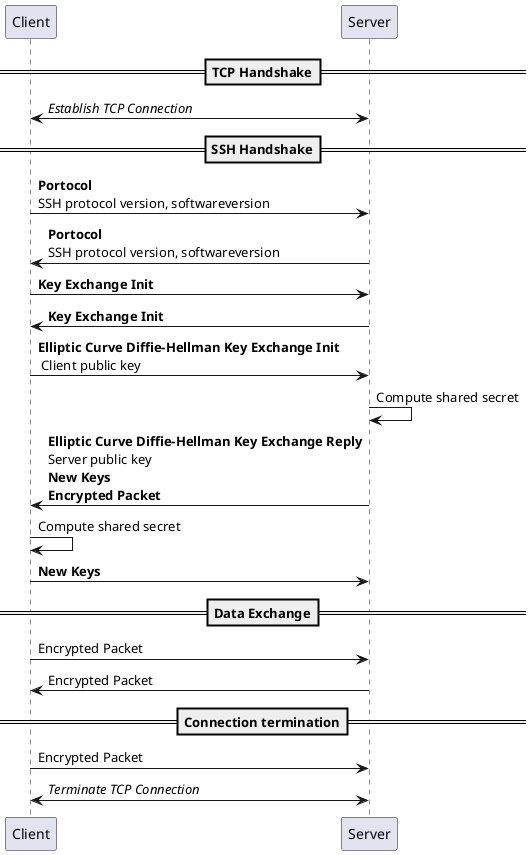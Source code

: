 @startuml

participant "Client" as c
participant "Server" as s

==TCP Handshake==
c<->s: //Establish TCP Connection//
==SSH Handshake==
c->s: **Portocol**\nSSH protocol version, softwareversion
s->c: **Portocol**\nSSH protocol version, softwareversion
c->s: **Key Exchange Init**
s->c: **Key Exchange Init**
c->s: **Elliptic Curve Diffie-Hellman Key Exchange Init**\n Client public key
s->s: Compute shared secret
s->c: **Elliptic Curve Diffie-Hellman Key Exchange Reply**\nServer public key\n**New Keys**\n**Encrypted Packet**
c->c: Compute shared secret
c->s: **New Keys**

==Data Exchange==
c->s: Encrypted Packet
s->c: Encrypted Packet

==Connection termination==
c->s: Encrypted Packet
c<->s: //Terminate TCP Connection//

@enduml
